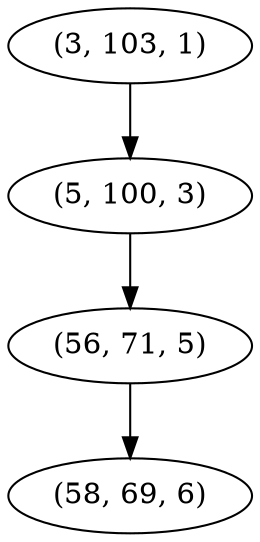 digraph tree {
    "(3, 103, 1)";
    "(5, 100, 3)";
    "(56, 71, 5)";
    "(58, 69, 6)";
    "(3, 103, 1)" -> "(5, 100, 3)";
    "(5, 100, 3)" -> "(56, 71, 5)";
    "(56, 71, 5)" -> "(58, 69, 6)";
}
